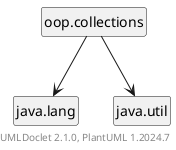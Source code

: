 @startuml
    skinparam backgroundcolor transparent
    set namespaceSeparator none
    hide circle
    hide empty fields
    hide empty methods

    oop.collections --> java.lang
    oop.collections --> java.util

    ' Package links
    class "oop.collections" [[oop/collections/package-summary.html]] {
    }

    center footer UMLDoclet 2.1.0, PlantUML %version()
@enduml
